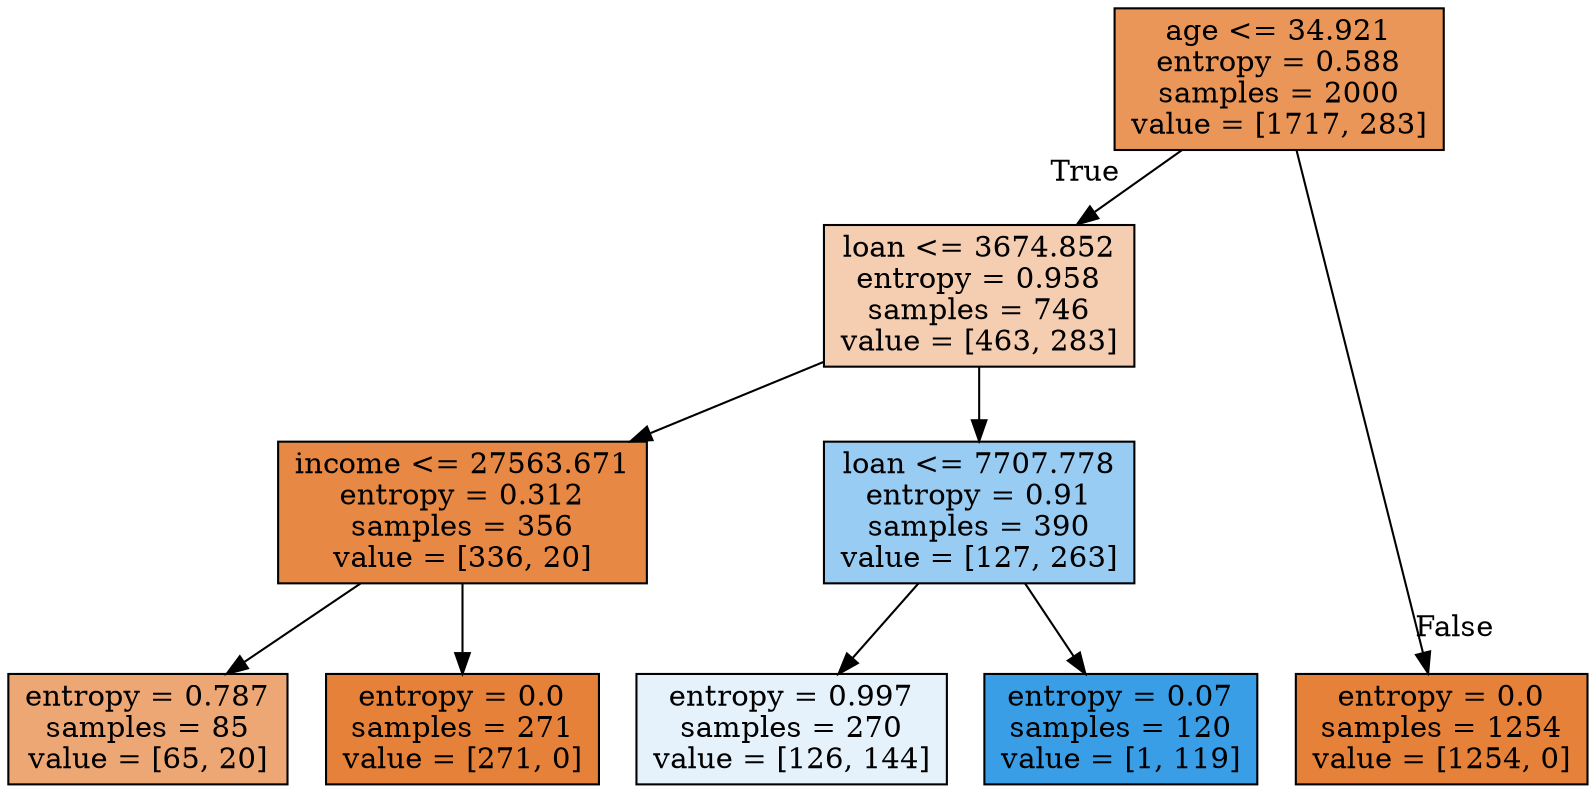 digraph Tree {
node [shape=box, style="filled", color="black"] ;
graph [ranksep=equally, splines=polyline] ;
0 [label="age <= 34.921\nentropy = 0.588\nsamples = 2000\nvalue = [1717, 283]", fillcolor="#e58139d5"] ;
1 [label="loan <= 3674.852\nentropy = 0.958\nsamples = 746\nvalue = [463, 283]", fillcolor="#e5813963"] ;
0 -> 1 [labeldistance=2.5, labelangle=45, headlabel="True"] ;
2 [label="income <= 27563.671\nentropy = 0.312\nsamples = 356\nvalue = [336, 20]", fillcolor="#e58139f0"] ;
1 -> 2 ;
3 [label="entropy = 0.787\nsamples = 85\nvalue = [65, 20]", fillcolor="#e58139b1"] ;
2 -> 3 ;
4 [label="entropy = 0.0\nsamples = 271\nvalue = [271, 0]", fillcolor="#e58139ff"] ;
2 -> 4 ;
5 [label="loan <= 7707.778\nentropy = 0.91\nsamples = 390\nvalue = [127, 263]", fillcolor="#399de584"] ;
1 -> 5 ;
6 [label="entropy = 0.997\nsamples = 270\nvalue = [126, 144]", fillcolor="#399de520"] ;
5 -> 6 ;
7 [label="entropy = 0.07\nsamples = 120\nvalue = [1, 119]", fillcolor="#399de5fd"] ;
5 -> 7 ;
8 [label="entropy = 0.0\nsamples = 1254\nvalue = [1254, 0]", fillcolor="#e58139ff"] ;
0 -> 8 [labeldistance=2.5, labelangle=-45, headlabel="False"] ;
{rank=same ; 0} ;
{rank=same ; 1} ;
{rank=same ; 2; 5} ;
{rank=same ; 3; 4; 6; 7; 8} ;
}